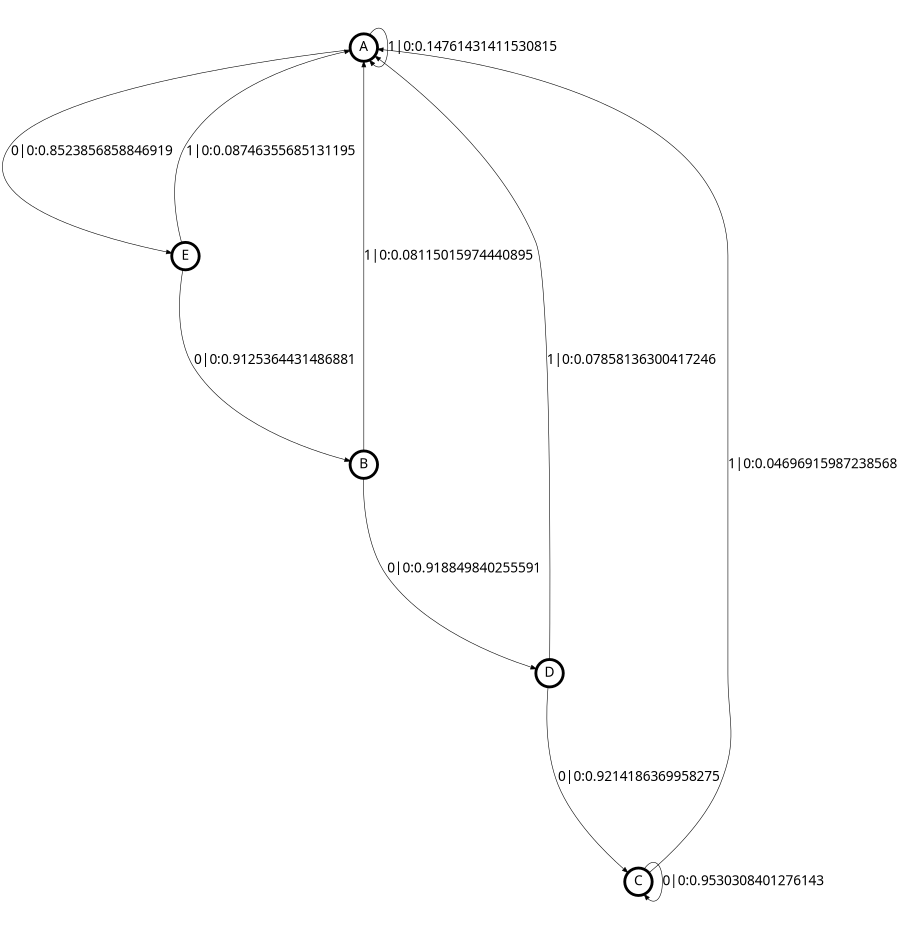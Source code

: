 digraph  {
size = "6,8.5";
ratio = "fill";
node
[shape = circle];
node [fontsize = 24];
node [penwidth = 5];
edge [fontsize = 24];
node [fontname = "CMU Serif Roman"];
graph [fontname = "CMU Serif Roman"];
edge [fontname = "CMU Serif Roman"];
A -> A [label = "1|0:0.14761431411530815\l"];
A -> E [label = "0|0:0.8523856858846919\l"];
B -> A [label = "1|0:0.08115015974440895\l"];
B -> D [label = "0|0:0.918849840255591\l"];
C -> A [label = "1|0:0.04696915987238568\l"];
C -> C [label = "0|0:0.9530308401276143\l"];
D -> A [label = "1|0:0.07858136300417246\l"];
D -> C [label = "0|0:0.9214186369958275\l"];
E -> A [label = "1|0:0.08746355685131195\l"];
E -> B [label = "0|0:0.9125364431486881\l"];
}